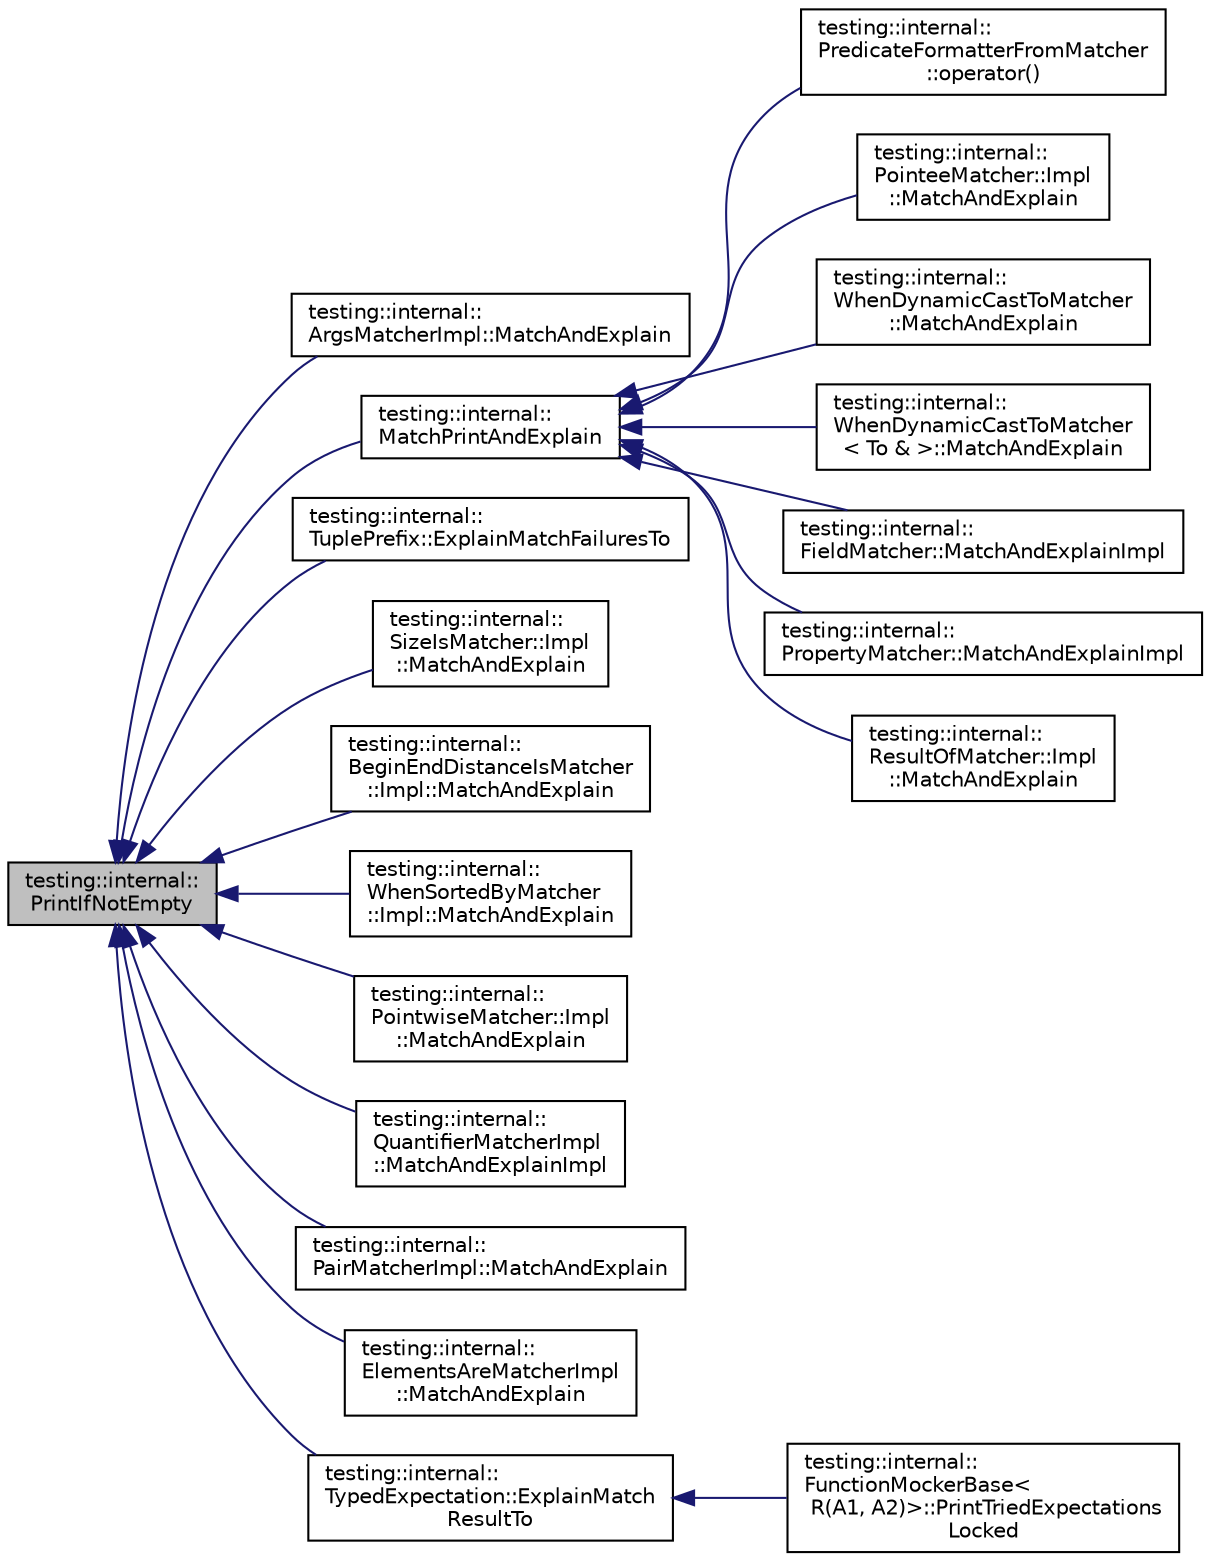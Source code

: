 digraph "testing::internal::PrintIfNotEmpty"
{
  edge [fontname="Helvetica",fontsize="10",labelfontname="Helvetica",labelfontsize="10"];
  node [fontname="Helvetica",fontsize="10",shape=record];
  rankdir="LR";
  Node2519 [label="testing::internal::\lPrintIfNotEmpty",height=0.2,width=0.4,color="black", fillcolor="grey75", style="filled", fontcolor="black"];
  Node2519 -> Node2520 [dir="back",color="midnightblue",fontsize="10",style="solid",fontname="Helvetica"];
  Node2520 [label="testing::internal::\lArgsMatcherImpl::MatchAndExplain",height=0.2,width=0.4,color="black", fillcolor="white", style="filled",URL="$d2/d8f/classtesting_1_1internal_1_1_args_matcher_impl.html#a60383b3073a61f9d82cbf31fe19e6bfa"];
  Node2519 -> Node2521 [dir="back",color="midnightblue",fontsize="10",style="solid",fontname="Helvetica"];
  Node2521 [label="testing::internal::\lMatchPrintAndExplain",height=0.2,width=0.4,color="black", fillcolor="white", style="filled",URL="$d0/da7/namespacetesting_1_1internal.html#a0821df2611d54c79bac990719ad8a2dd"];
  Node2521 -> Node2522 [dir="back",color="midnightblue",fontsize="10",style="solid",fontname="Helvetica"];
  Node2522 [label="testing::internal::\lPredicateFormatterFromMatcher\l::operator()",height=0.2,width=0.4,color="black", fillcolor="white", style="filled",URL="$df/dd3/classtesting_1_1internal_1_1_predicate_formatter_from_matcher.html#a51d28bee5f86347ea34b7a0f2758b599"];
  Node2521 -> Node2523 [dir="back",color="midnightblue",fontsize="10",style="solid",fontname="Helvetica"];
  Node2523 [label="testing::internal::\lPointeeMatcher::Impl\l::MatchAndExplain",height=0.2,width=0.4,color="black", fillcolor="white", style="filled",URL="$dd/d4c/classtesting_1_1internal_1_1_pointee_matcher_1_1_impl.html#a2aeaf0b7284fb2c7a7745746ec6ce63b"];
  Node2521 -> Node2524 [dir="back",color="midnightblue",fontsize="10",style="solid",fontname="Helvetica"];
  Node2524 [label="testing::internal::\lWhenDynamicCastToMatcher\l::MatchAndExplain",height=0.2,width=0.4,color="black", fillcolor="white", style="filled",URL="$d7/d99/classtesting_1_1internal_1_1_when_dynamic_cast_to_matcher.html#a270f6a1e6ad7c9b69fdefca27c513bf5"];
  Node2521 -> Node2525 [dir="back",color="midnightblue",fontsize="10",style="solid",fontname="Helvetica"];
  Node2525 [label="testing::internal::\lWhenDynamicCastToMatcher\l\< To & \>::MatchAndExplain",height=0.2,width=0.4,color="black", fillcolor="white", style="filled",URL="$d0/d0a/classtesting_1_1internal_1_1_when_dynamic_cast_to_matcher_3_01_to_01_6_01_4.html#a1eb76a60d0943519623f438b29f70a5f"];
  Node2521 -> Node2526 [dir="back",color="midnightblue",fontsize="10",style="solid",fontname="Helvetica"];
  Node2526 [label="testing::internal::\lFieldMatcher::MatchAndExplainImpl",height=0.2,width=0.4,color="black", fillcolor="white", style="filled",URL="$dd/d58/classtesting_1_1internal_1_1_field_matcher.html#a3ac8072e68a33f78531d7b1eff96810c"];
  Node2521 -> Node2527 [dir="back",color="midnightblue",fontsize="10",style="solid",fontname="Helvetica"];
  Node2527 [label="testing::internal::\lPropertyMatcher::MatchAndExplainImpl",height=0.2,width=0.4,color="black", fillcolor="white", style="filled",URL="$da/dc3/classtesting_1_1internal_1_1_property_matcher.html#aee28dd64a2896159661a4f3ad3329ffd"];
  Node2521 -> Node2528 [dir="back",color="midnightblue",fontsize="10",style="solid",fontname="Helvetica"];
  Node2528 [label="testing::internal::\lResultOfMatcher::Impl\l::MatchAndExplain",height=0.2,width=0.4,color="black", fillcolor="white", style="filled",URL="$d6/df7/classtesting_1_1internal_1_1_result_of_matcher_1_1_impl.html#a4f9d7dfdad8ad8f1ab4f5ffe11c26763"];
  Node2519 -> Node2529 [dir="back",color="midnightblue",fontsize="10",style="solid",fontname="Helvetica"];
  Node2529 [label="testing::internal::\lTuplePrefix::ExplainMatchFailuresTo",height=0.2,width=0.4,color="black", fillcolor="white", style="filled",URL="$dc/d12/classtesting_1_1internal_1_1_tuple_prefix.html#a0ffd38ce90ae6da645a5655aefac5bb7"];
  Node2519 -> Node2530 [dir="back",color="midnightblue",fontsize="10",style="solid",fontname="Helvetica"];
  Node2530 [label="testing::internal::\lSizeIsMatcher::Impl\l::MatchAndExplain",height=0.2,width=0.4,color="black", fillcolor="white", style="filled",URL="$d8/d60/classtesting_1_1internal_1_1_size_is_matcher_1_1_impl.html#a5180472f5a18b8c0314ed835c52e09d4"];
  Node2519 -> Node2531 [dir="back",color="midnightblue",fontsize="10",style="solid",fontname="Helvetica"];
  Node2531 [label="testing::internal::\lBeginEndDistanceIsMatcher\l::Impl::MatchAndExplain",height=0.2,width=0.4,color="black", fillcolor="white", style="filled",URL="$d5/d8a/classtesting_1_1internal_1_1_begin_end_distance_is_matcher_1_1_impl.html#aa7bda59eae256018247699b0baa285c9"];
  Node2519 -> Node2532 [dir="back",color="midnightblue",fontsize="10",style="solid",fontname="Helvetica"];
  Node2532 [label="testing::internal::\lWhenSortedByMatcher\l::Impl::MatchAndExplain",height=0.2,width=0.4,color="black", fillcolor="white", style="filled",URL="$d9/d30/classtesting_1_1internal_1_1_when_sorted_by_matcher_1_1_impl.html#a9d8f57c729df8c041f2fd7febbc950da"];
  Node2519 -> Node2533 [dir="back",color="midnightblue",fontsize="10",style="solid",fontname="Helvetica"];
  Node2533 [label="testing::internal::\lPointwiseMatcher::Impl\l::MatchAndExplain",height=0.2,width=0.4,color="black", fillcolor="white", style="filled",URL="$d6/d60/classtesting_1_1internal_1_1_pointwise_matcher_1_1_impl.html#a4253946989f3743c4dd983909f2d062b"];
  Node2519 -> Node2534 [dir="back",color="midnightblue",fontsize="10",style="solid",fontname="Helvetica"];
  Node2534 [label="testing::internal::\lQuantifierMatcherImpl\l::MatchAndExplainImpl",height=0.2,width=0.4,color="black", fillcolor="white", style="filled",URL="$d3/dd6/classtesting_1_1internal_1_1_quantifier_matcher_impl.html#ab8f64532b70f47fc60f7983ebe5cbfc6"];
  Node2519 -> Node2535 [dir="back",color="midnightblue",fontsize="10",style="solid",fontname="Helvetica"];
  Node2535 [label="testing::internal::\lPairMatcherImpl::MatchAndExplain",height=0.2,width=0.4,color="black", fillcolor="white", style="filled",URL="$d7/d09/classtesting_1_1internal_1_1_pair_matcher_impl.html#a1bba47f97cbf50a1f6331d3f7bfd47a1"];
  Node2519 -> Node2536 [dir="back",color="midnightblue",fontsize="10",style="solid",fontname="Helvetica"];
  Node2536 [label="testing::internal::\lElementsAreMatcherImpl\l::MatchAndExplain",height=0.2,width=0.4,color="black", fillcolor="white", style="filled",URL="$db/daf/classtesting_1_1internal_1_1_elements_are_matcher_impl.html#a6562159fa83e09417c3552fd881f878e"];
  Node2519 -> Node2537 [dir="back",color="midnightblue",fontsize="10",style="solid",fontname="Helvetica"];
  Node2537 [label="testing::internal::\lTypedExpectation::ExplainMatch\lResultTo",height=0.2,width=0.4,color="black", fillcolor="white", style="filled",URL="$d2/d4b/classtesting_1_1internal_1_1_typed_expectation.html#ad72e021fb66b7a91613e84644c6eb78b"];
  Node2537 -> Node2538 [dir="back",color="midnightblue",fontsize="10",style="solid",fontname="Helvetica"];
  Node2538 [label="testing::internal::\lFunctionMockerBase\<\l R(A1, A2)\>::PrintTriedExpectations\lLocked",height=0.2,width=0.4,color="black", fillcolor="white", style="filled",URL="$da/de9/classtesting_1_1internal_1_1_function_mocker_base.html#ad0183c6e8ec34498eb52f4249ec2fe9d"];
}
